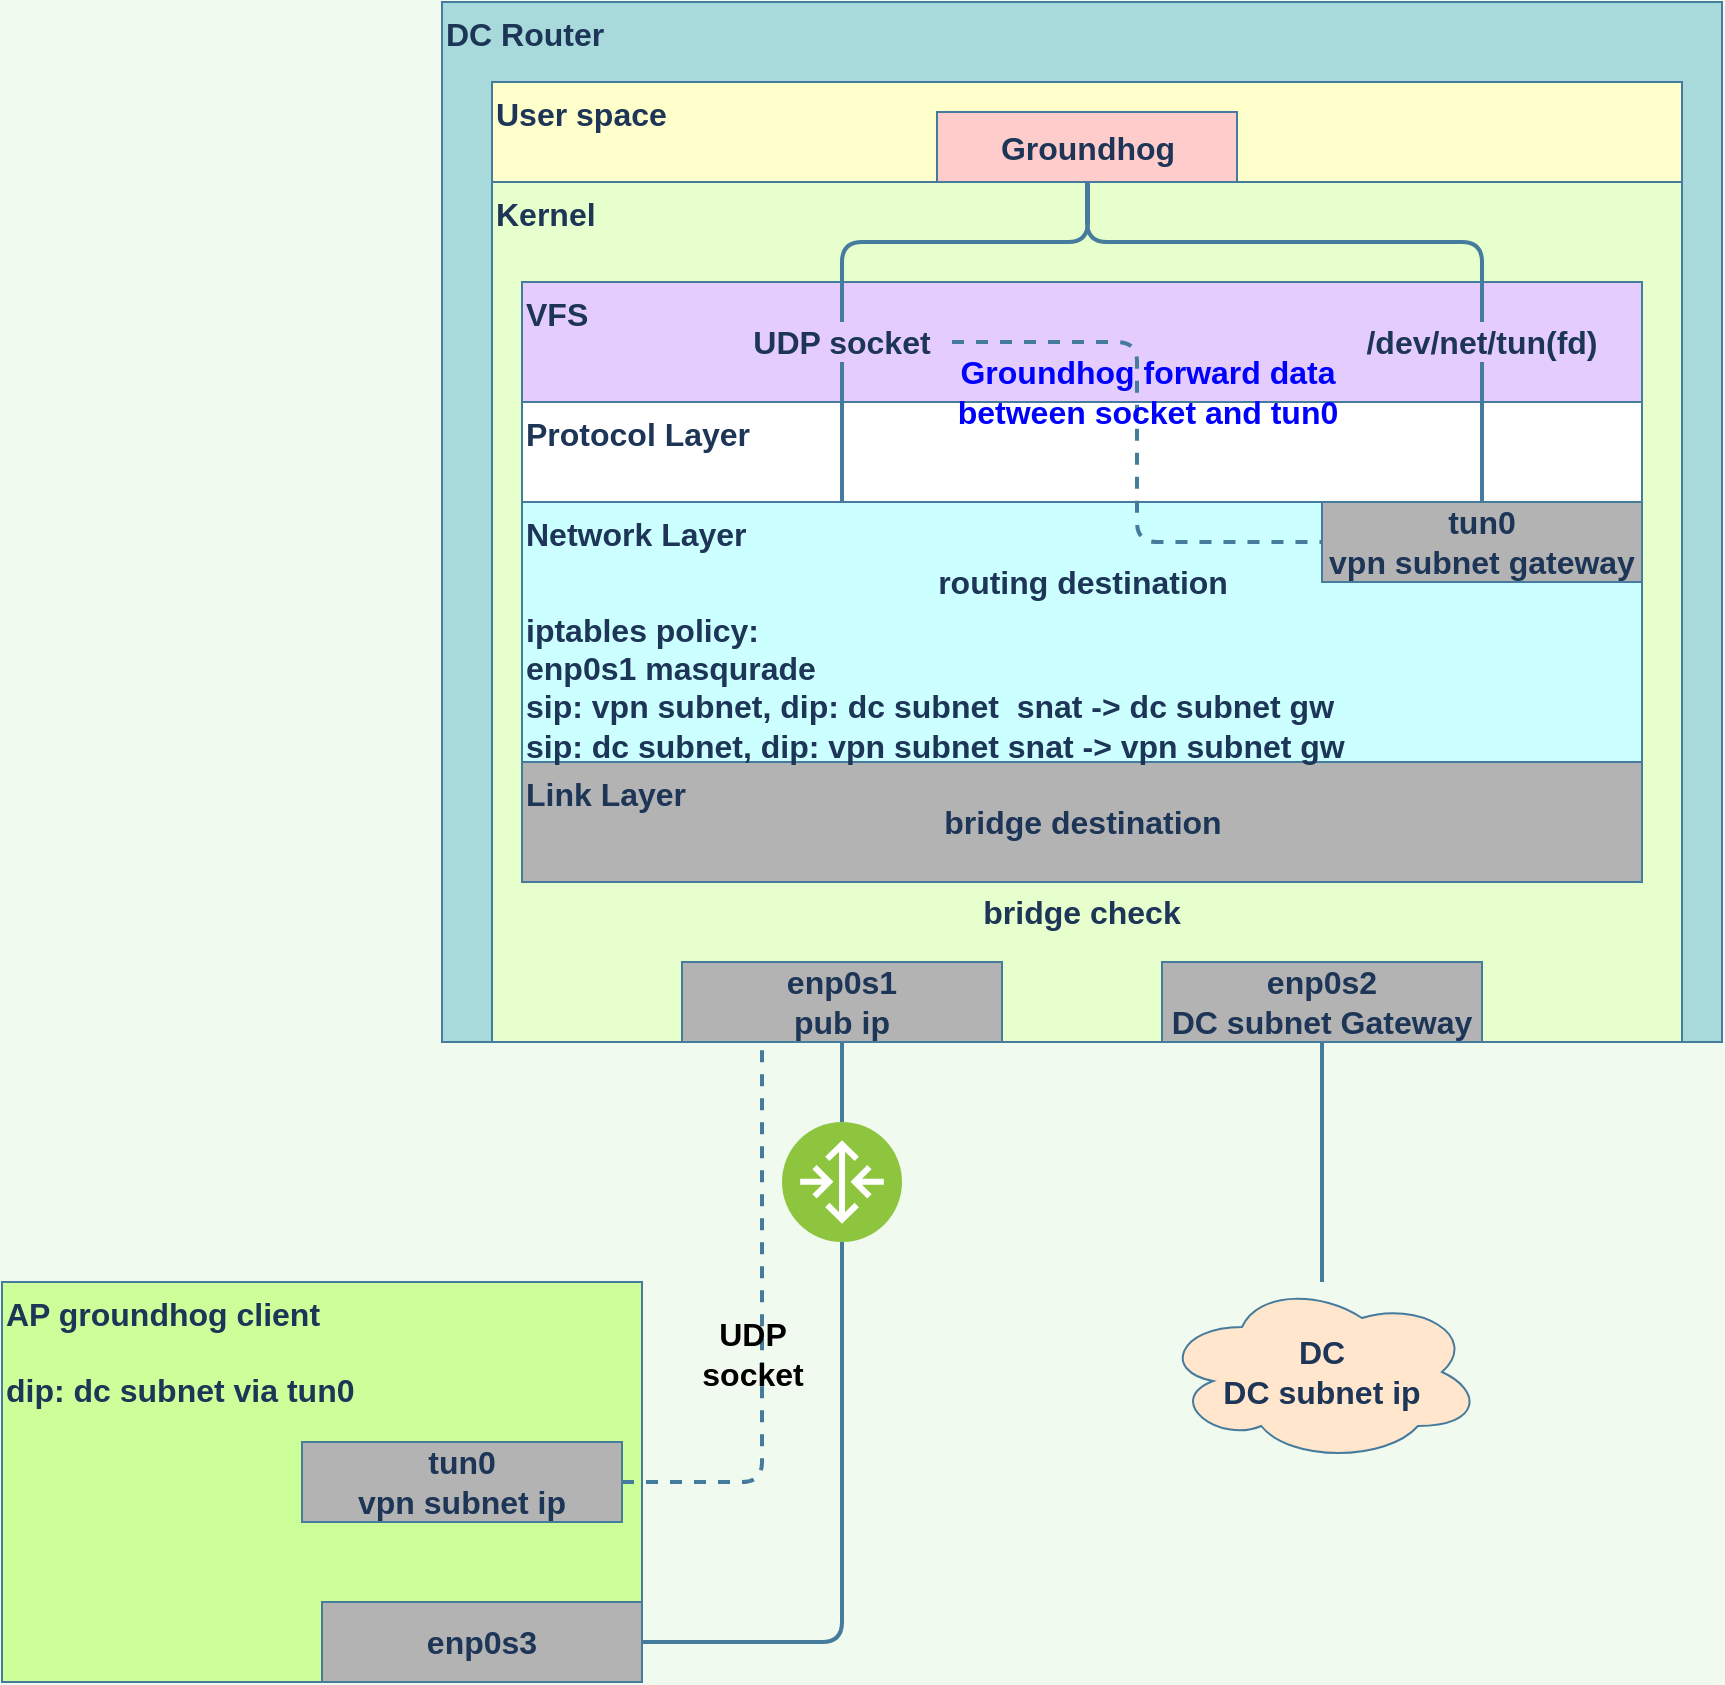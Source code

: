 <mxfile version="13.10.0" type="embed" pages="2">
    <diagram id="9XT3ygNG1vjvjne0kZYB" name="network topology">
        <mxGraphModel dx="868" dy="1708" grid="1" gridSize="10" guides="1" tooltips="1" connect="1" arrows="1" fold="1" page="1" pageScale="1" pageWidth="850" pageHeight="1100" background="#F1FAEE" math="0" shadow="0">
            <root>
                <mxCell id="0"/>
                <mxCell id="1" parent="0"/>
                <mxCell id="2" value="&lt;b style=&quot;text-align: center ; font-size: 16px&quot;&gt;DC Router&lt;/b&gt;" style="rounded=0;whiteSpace=wrap;html=1;sketch=0;strokeColor=#457B9D;fillColor=#A8DADC;fontColor=#1D3557;verticalAlign=top;align=left;" parent="1" vertex="1">
                    <mxGeometry x="400" y="-80" width="640" height="520" as="geometry"/>
                </mxCell>
                <mxCell id="31" value="&lt;font style=&quot;font-size: 16px&quot;&gt;&lt;b&gt;Kernel&lt;/b&gt;&lt;/font&gt;" style="rounded=0;whiteSpace=wrap;html=1;sketch=0;strokeColor=#457B9D;fontColor=#1D3557;fillColor=#E6FFCC;align=left;verticalAlign=top;" parent="1" vertex="1">
                    <mxGeometry x="425" y="10" width="595" height="430" as="geometry"/>
                </mxCell>
                <mxCell id="46" value="&lt;font style=&quot;font-size: 16px&quot;&gt;&lt;b&gt;Protocol Layer&lt;/b&gt;&lt;/font&gt;" style="rounded=0;whiteSpace=wrap;html=1;sketch=0;strokeColor=#457B9D;fontColor=#1D3557;align=left;verticalAlign=top;fillColor=#FFFFFF;" vertex="1" parent="1">
                    <mxGeometry x="440" y="120" width="560" height="50" as="geometry"/>
                </mxCell>
                <mxCell id="oHHUBTW3C_T3Oqk4Dv3I-44" value="" style="edgeStyle=orthogonalEdgeStyle;curved=0;rounded=1;sketch=0;orthogonalLoop=1;jettySize=auto;html=1;labelBackgroundColor=none;endArrow=none;endFill=0;strokeColor=#457B9D;strokeWidth=2;fillColor=#A8DADC;fontColor=#000000;" parent="1" source="7" target="39" edge="1">
                    <mxGeometry relative="1" as="geometry"/>
                </mxCell>
                <mxCell id="7" value="&lt;font style=&quot;font-size: 16px&quot;&gt;&lt;b&gt;enp0s1&lt;br&gt;pub ip&lt;br&gt;&lt;/b&gt;&lt;/font&gt;" style="rounded=0;whiteSpace=wrap;html=1;sketch=0;strokeColor=#457B9D;fontColor=#1D3557;fillColor=#B3B3B3;" parent="1" vertex="1">
                    <mxGeometry x="520" y="400" width="160" height="40" as="geometry"/>
                </mxCell>
                <mxCell id="13" style="edgeStyle=orthogonalEdgeStyle;curved=0;rounded=1;sketch=0;orthogonalLoop=1;jettySize=auto;html=1;exitX=0.5;exitY=1;exitDx=0;exitDy=0;strokeColor=#457B9D;fillColor=#A8DADC;fontColor=#1D3557;strokeWidth=2;endArrow=none;endFill=0;" parent="1" source="8" target="12" edge="1">
                    <mxGeometry relative="1" as="geometry"/>
                </mxCell>
                <mxCell id="8" value="&lt;font style=&quot;font-size: 16px&quot;&gt;&lt;b&gt;enp0s2&lt;br&gt;DC subnet Gateway&lt;br&gt;&lt;/b&gt;&lt;/font&gt;" style="rounded=0;whiteSpace=wrap;html=1;sketch=0;strokeColor=#457B9D;fontColor=#1D3557;fillColor=#B3B3B3;" parent="1" vertex="1">
                    <mxGeometry x="760" y="400" width="160" height="40" as="geometry"/>
                </mxCell>
                <mxCell id="9" value="&lt;font style=&quot;font-size: 16px&quot;&gt;&lt;b&gt;Link Layer&lt;/b&gt;&lt;/font&gt;" style="rounded=0;whiteSpace=wrap;html=1;sketch=0;strokeColor=#457B9D;fillColor=#B3B3B3;fontColor=#1D3557;align=left;verticalAlign=top;" parent="1" vertex="1">
                    <mxGeometry x="440" y="300" width="560" height="60" as="geometry"/>
                </mxCell>
                <mxCell id="12" value="&lt;b&gt;&lt;font style=&quot;font-size: 16px&quot;&gt;DC&lt;br&gt;DC subnet ip&lt;br&gt;&lt;/font&gt;&lt;/b&gt;" style="ellipse;shape=cloud;whiteSpace=wrap;html=1;rounded=0;sketch=0;strokeColor=#457B9D;fontColor=#1D3557;fillColor=#FFE6CC;" parent="1" vertex="1">
                    <mxGeometry x="760" y="560" width="160" height="90" as="geometry"/>
                </mxCell>
                <mxCell id="19" value="&lt;font style=&quot;font-size: 16px&quot;&gt;&lt;b&gt;bridge check&lt;/b&gt;&lt;/font&gt;" style="text;html=1;strokeColor=none;fillColor=none;align=center;verticalAlign=middle;whiteSpace=wrap;rounded=0;sketch=0;fontColor=#1D3557;" parent="1" vertex="1">
                    <mxGeometry x="655" y="360" width="130" height="30" as="geometry"/>
                </mxCell>
                <mxCell id="20" value="&lt;font&gt;&lt;b&gt;&lt;span style=&quot;font-size: 16px&quot;&gt;Network Layer&lt;/span&gt;&lt;br&gt;&lt;br&gt;&lt;br&gt;&lt;span style=&quot;font-size: 16px&quot;&gt;iptables policy:&lt;br&gt;enp0s1 masqurade&lt;br&gt;sip: vpn subnet, dip: dc subnet&amp;nbsp; snat -&amp;gt; dc subnet gw&lt;br&gt;sip: dc subnet, dip: vpn subnet snat -&amp;gt; vpn subnet gw&lt;br&gt;&lt;/span&gt;&lt;/b&gt;&lt;/font&gt;" style="rounded=0;whiteSpace=wrap;html=1;sketch=0;strokeColor=#457B9D;fontColor=#1D3557;fillColor=#CCFFFF;align=left;verticalAlign=top;" parent="1" vertex="1">
                    <mxGeometry x="440" y="170" width="560" height="130" as="geometry"/>
                </mxCell>
                <mxCell id="21" value="&lt;font style=&quot;font-size: 16px&quot;&gt;&lt;b&gt;bridge destination&lt;/b&gt;&lt;/font&gt;" style="text;html=1;strokeColor=none;fillColor=none;align=center;verticalAlign=middle;whiteSpace=wrap;rounded=0;sketch=0;fontColor=#1D3557;" parent="1" vertex="1">
                    <mxGeometry x="642.5" y="320" width="155" height="20" as="geometry"/>
                </mxCell>
                <mxCell id="22" value="&lt;font style=&quot;font-size: 16px&quot;&gt;&lt;b&gt;routing destination&lt;/b&gt;&lt;/font&gt;" style="text;html=1;strokeColor=none;fillColor=none;align=center;verticalAlign=middle;whiteSpace=wrap;rounded=0;sketch=0;fontColor=#1D3557;" parent="1" vertex="1">
                    <mxGeometry x="642.5" y="200" width="155" height="20" as="geometry"/>
                </mxCell>
                <mxCell id="23" value="&lt;font style=&quot;font-size: 16px&quot;&gt;&lt;b&gt;tun0&lt;br&gt;vpn subnet gateway&lt;br&gt;&lt;/b&gt;&lt;/font&gt;" style="rounded=0;whiteSpace=wrap;html=1;sketch=0;strokeColor=#457B9D;fontColor=#1D3557;fillColor=#B3B3B3;" parent="1" vertex="1">
                    <mxGeometry x="840" y="170" width="160" height="40" as="geometry"/>
                </mxCell>
                <mxCell id="32" value="&lt;font style=&quot;font-size: 16px&quot;&gt;&lt;b&gt;User space&lt;/b&gt;&lt;/font&gt;" style="rounded=0;whiteSpace=wrap;html=1;sketch=0;strokeColor=#457B9D;fontColor=#1D3557;align=left;verticalAlign=top;fillColor=#FFFFCC;" parent="1" vertex="1">
                    <mxGeometry x="425" y="-40" width="595" height="50" as="geometry"/>
                </mxCell>
                <mxCell id="36" style="edgeStyle=orthogonalEdgeStyle;curved=0;rounded=1;sketch=0;orthogonalLoop=1;jettySize=auto;html=1;exitX=0.5;exitY=1;exitDx=0;exitDy=0;strokeColor=#457B9D;fillColor=#A8DADC;fontColor=#1D3557;strokeWidth=2;endArrow=none;endFill=0;" parent="1" source="24" target="25" edge="1">
                    <mxGeometry relative="1" as="geometry">
                        <Array as="points">
                            <mxPoint x="723" y="80"/>
                            <mxPoint x="920" y="80"/>
                        </Array>
                    </mxGeometry>
                </mxCell>
                <mxCell id="33" value="&lt;font style=&quot;font-size: 16px&quot;&gt;&lt;b&gt;Groundhog&lt;/b&gt;&lt;/font&gt;" style="rounded=0;whiteSpace=wrap;html=1;sketch=0;strokeColor=#457B9D;fontColor=#1D3557;fillColor=#FFCCCC;" parent="1" vertex="1">
                    <mxGeometry x="647.5" y="-25" width="150" height="35" as="geometry"/>
                </mxCell>
                <mxCell id="37" value="&lt;font style=&quot;font-size: 16px&quot;&gt;&lt;b&gt;AP groundhog client&lt;br&gt;&lt;br&gt;dip: dc subnet via tun0&lt;br&gt;&lt;/b&gt;&lt;/font&gt;" style="rounded=0;whiteSpace=wrap;html=1;sketch=0;strokeColor=#457B9D;fontColor=#1D3557;align=left;verticalAlign=top;fillColor=#CCFF99;" parent="1" vertex="1">
                    <mxGeometry x="180" y="560" width="320" height="200" as="geometry"/>
                </mxCell>
                <mxCell id="43" style="edgeStyle=orthogonalEdgeStyle;curved=0;rounded=1;sketch=0;orthogonalLoop=1;jettySize=auto;html=1;exitX=1;exitY=0.5;exitDx=0;exitDy=0;entryX=0.25;entryY=1;entryDx=0;entryDy=0;strokeColor=#457B9D;fillColor=#A8DADC;fontColor=#1D3557;dashed=1;strokeWidth=2;endArrow=none;endFill=0;" parent="1" source="38" target="7" edge="1">
                    <mxGeometry relative="1" as="geometry"/>
                </mxCell>
                <mxCell id="44" value="&lt;font color=&quot;#000000&quot; style=&quot;font-size: 16px&quot;&gt;&lt;b&gt;UDP&lt;br&gt;socket&lt;br&gt;&lt;/b&gt;&lt;/font&gt;" style="edgeLabel;html=1;align=center;verticalAlign=middle;resizable=0;points=[];fontColor=#1D3557;labelBackgroundColor=none;" parent="43" vertex="1" connectable="0">
                    <mxGeometry x="-0.076" y="5" relative="1" as="geometry">
                        <mxPoint as="offset"/>
                    </mxGeometry>
                </mxCell>
                <mxCell id="38" value="&lt;font style=&quot;font-size: 16px&quot;&gt;&lt;b&gt;tun0&lt;br&gt;vpn subnet ip&lt;br&gt;&lt;/b&gt;&lt;/font&gt;" style="rounded=0;whiteSpace=wrap;html=1;sketch=0;strokeColor=#457B9D;fontColor=#1D3557;fillColor=#B3B3B3;" parent="1" vertex="1">
                    <mxGeometry x="330" y="640" width="160" height="40" as="geometry"/>
                </mxCell>
                <mxCell id="42" style="edgeStyle=orthogonalEdgeStyle;curved=0;rounded=1;sketch=0;orthogonalLoop=1;jettySize=auto;html=1;exitX=0.5;exitY=0;exitDx=0;exitDy=0;strokeColor=#457B9D;fillColor=#A8DADC;fontColor=#1D3557;strokeWidth=2;endArrow=none;endFill=0;" parent="1" source="39" target="7" edge="1">
                    <mxGeometry relative="1" as="geometry"/>
                </mxCell>
                <mxCell id="39" value="" style="aspect=fixed;perimeter=ellipsePerimeter;html=1;align=center;shadow=0;dashed=0;fontColor=#4277BB;labelBackgroundColor=#ffffff;fontSize=12;spacingTop=3;image;image=img/lib/ibm/vpc/Router.svg;rounded=0;sketch=0;strokeColor=#457B9D;fillColor=#CCFF99;" parent="1" vertex="1">
                    <mxGeometry x="570" y="480" width="60" height="60" as="geometry"/>
                </mxCell>
                <mxCell id="41" style="edgeStyle=orthogonalEdgeStyle;curved=0;rounded=1;sketch=0;orthogonalLoop=1;jettySize=auto;html=1;exitX=1;exitY=0.5;exitDx=0;exitDy=0;strokeColor=#457B9D;fillColor=#A8DADC;fontColor=#1D3557;strokeWidth=2;endArrow=none;endFill=0;" parent="1" source="40" target="39" edge="1">
                    <mxGeometry relative="1" as="geometry"/>
                </mxCell>
                <mxCell id="40" value="&lt;font style=&quot;font-size: 16px&quot;&gt;&lt;b&gt;enp0s3&lt;br&gt;&lt;/b&gt;&lt;/font&gt;" style="rounded=0;whiteSpace=wrap;html=1;sketch=0;strokeColor=#457B9D;fontColor=#1D3557;fillColor=#B3B3B3;" parent="1" vertex="1">
                    <mxGeometry x="340" y="720" width="160" height="40" as="geometry"/>
                </mxCell>
                <mxCell id="24" value="&lt;font style=&quot;font-size: 16px&quot;&gt;&lt;b&gt;VFS&lt;/b&gt;&lt;/font&gt;" style="rounded=0;whiteSpace=wrap;html=1;sketch=0;strokeColor=#457B9D;fontColor=#1D3557;align=left;verticalAlign=top;fillColor=#E5CCFF;" parent="1" vertex="1">
                    <mxGeometry x="440" y="60" width="560" height="60" as="geometry"/>
                </mxCell>
                <mxCell id="34" value="&lt;font style=&quot;font-size: 16px&quot;&gt;&lt;b&gt;UDP socket&lt;/b&gt;&lt;/font&gt;" style="text;html=1;strokeColor=none;fillColor=none;align=center;verticalAlign=middle;whiteSpace=wrap;rounded=0;sketch=0;fontColor=#1D3557;" parent="1" vertex="1">
                    <mxGeometry x="545" y="80" width="110" height="20" as="geometry"/>
                </mxCell>
                <mxCell id="25" value="&lt;font style=&quot;font-size: 16px&quot;&gt;&lt;b&gt;/dev/net/tun(fd)&lt;/b&gt;&lt;/font&gt;" style="text;html=1;strokeColor=none;fillColor=none;align=center;verticalAlign=middle;whiteSpace=wrap;rounded=0;sketch=0;fontColor=#1D3557;" parent="1" vertex="1">
                    <mxGeometry x="855" y="80" width="130" height="20" as="geometry"/>
                </mxCell>
                <mxCell id="oHHUBTW3C_T3Oqk4Dv3I-50" style="edgeStyle=orthogonalEdgeStyle;curved=0;rounded=1;sketch=0;orthogonalLoop=1;jettySize=auto;html=1;exitX=1;exitY=0.5;exitDx=0;exitDy=0;entryX=0;entryY=0.5;entryDx=0;entryDy=0;labelBackgroundColor=none;endArrow=none;endFill=0;strokeColor=#457B9D;strokeWidth=2;fillColor=#A8DADC;fontColor=#000000;dashed=1;" parent="1" source="34" target="23" edge="1">
                    <mxGeometry relative="1" as="geometry"/>
                </mxCell>
                <mxCell id="oHHUBTW3C_T3Oqk4Dv3I-47" style="edgeStyle=orthogonalEdgeStyle;curved=0;rounded=1;sketch=0;orthogonalLoop=1;jettySize=auto;html=1;exitX=0.5;exitY=1;exitDx=0;exitDy=0;labelBackgroundColor=none;endArrow=none;endFill=0;strokeColor=#457B9D;strokeWidth=2;fillColor=#A8DADC;fontColor=#000000;" parent="1" source="34" target="20" edge="1">
                    <mxGeometry relative="1" as="geometry">
                        <Array as="points">
                            <mxPoint x="600" y="170"/>
                            <mxPoint x="600" y="170"/>
                        </Array>
                    </mxGeometry>
                </mxCell>
                <mxCell id="oHHUBTW3C_T3Oqk4Dv3I-46" style="edgeStyle=orthogonalEdgeStyle;curved=0;rounded=1;sketch=0;orthogonalLoop=1;jettySize=auto;html=1;exitX=0.5;exitY=0;exitDx=0;exitDy=0;entryX=0.5;entryY=1;entryDx=0;entryDy=0;labelBackgroundColor=none;endArrow=none;endFill=0;strokeColor=#457B9D;strokeWidth=2;fillColor=#A8DADC;fontColor=#000000;" parent="1" source="23" target="25" edge="1">
                    <mxGeometry relative="1" as="geometry"/>
                </mxCell>
                <mxCell id="35" style="edgeStyle=orthogonalEdgeStyle;curved=0;rounded=1;sketch=0;orthogonalLoop=1;jettySize=auto;html=1;strokeColor=#457B9D;fillColor=#A8DADC;fontColor=#1D3557;strokeWidth=2;endArrow=none;endFill=0;" parent="1" target="34" edge="1">
                    <mxGeometry relative="1" as="geometry">
                        <Array as="points">
                            <mxPoint x="723" y="40"/>
                            <mxPoint x="600" y="40"/>
                        </Array>
                        <mxPoint x="723" y="10" as="sourcePoint"/>
                    </mxGeometry>
                </mxCell>
                <mxCell id="45" style="edgeStyle=orthogonalEdgeStyle;curved=0;rounded=1;sketch=0;orthogonalLoop=1;jettySize=auto;html=1;exitX=0.5;exitY=1;exitDx=0;exitDy=0;strokeColor=#457B9D;fillColor=#A8DADC;fontColor=#1D3557;strokeWidth=2;endArrow=none;endFill=0;entryX=0.5;entryY=0;entryDx=0;entryDy=0;" edge="1" parent="1" source="33" target="25">
                    <mxGeometry relative="1" as="geometry">
                        <Array as="points">
                            <mxPoint x="723" y="40"/>
                            <mxPoint x="920" y="40"/>
                        </Array>
                        <mxPoint x="722.5" y="10" as="sourcePoint"/>
                        <mxPoint x="920" y="110" as="targetPoint"/>
                    </mxGeometry>
                </mxCell>
                <mxCell id="oHHUBTW3C_T3Oqk4Dv3I-52" value="&lt;font style=&quot;font-size: 16px&quot; color=&quot;#0000ff&quot;&gt;&lt;b&gt;Groundhog forward data between socket and tun0&lt;/b&gt;&lt;/font&gt;" style="text;html=1;fillColor=none;align=center;verticalAlign=middle;whiteSpace=wrap;rounded=0;sketch=0;fontColor=#000000;" parent="1" vertex="1">
                    <mxGeometry x="647.5" y="80" width="210" height="70" as="geometry"/>
                </mxCell>
            </root>
        </mxGraphModel>
    </diagram>
    <diagram id="qrd_Wx92Hdg8H5L7MCi2" name="protocol">
        <mxGraphModel dx="868" dy="608" grid="1" gridSize="10" guides="1" tooltips="1" connect="1" arrows="1" fold="1" page="1" pageScale="1" pageWidth="850" pageHeight="1100" background="#F1FAEE" math="0" shadow="0">
            <root>
                <mxCell id="mP5egnpstgcwZ81Y0YLI-0"/>
                <mxCell id="mP5egnpstgcwZ81Y0YLI-1" parent="mP5egnpstgcwZ81Y0YLI-0"/>
                <mxCell id="mP5egnpstgcwZ81Y0YLI-11" value="&lt;font style=&quot;font-size: 16px&quot;&gt;&lt;b&gt;FLAG&lt;br&gt;1 octets&lt;/b&gt;&lt;/font&gt;" style="rounded=0;whiteSpace=wrap;html=1;sketch=0;strokeColor=#457B9D;fontColor=#000000;fillColor=#FFCCCC;" parent="mP5egnpstgcwZ81Y0YLI-1" vertex="1">
                    <mxGeometry width="120" height="40" as="geometry"/>
                </mxCell>
                <mxCell id="mP5egnpstgcwZ81Y0YLI-12" value="&lt;font style=&quot;font-size: 16px&quot;&gt;&lt;b&gt;INDEX&lt;br&gt;1 octets&lt;/b&gt;&lt;/font&gt;&lt;span style=&quot;color: rgba(0 , 0 , 0 , 0) ; font-family: monospace ; font-size: 0px&quot;&gt;%3CmxGraphModel%3E%3Croot%3E%3CmxCell%20id%3D%220%22%2F%3E%3CmxCell%20id%3D%221%22%20parent%3D%220%22%2F%3E%3CmxCell%20id%3D%222%22%20value%3D%22%26lt%3Bfont%20style%3D%26quot%3Bfont-size%3A%2016px%26quot%3B%26gt%3B%26lt%3Bb%26gt%3BFLG%26lt%3Bbr%26gt%3B1%20octets%26lt%3B%2Fb%26gt%3B%26lt%3B%2Ffont%26gt%3B%22%20style%3D%22rounded%3D0%3BwhiteSpace%3Dwrap%3Bhtml%3D1%3Bsketch%3D0%3BstrokeColor%3D%23457B9D%3BfillColor%3D%23A8DADC%3BfontColor%3D%23000000%3B%22%20vertex%3D%221%22%20parent%3D%221%22%3E%3CmxGeometry%20width%3D%22120%22%20height%3D%2240%22%20as%3D%22geometry%22%2F%3E%3C%2FmxCell%3E%3C%2Froot%3E%3C%2FmxGraphModel%3E&lt;/span&gt;" style="rounded=0;whiteSpace=wrap;html=1;sketch=0;strokeColor=#457B9D;fontColor=#000000;fillColor=#FFFFCC;" parent="mP5egnpstgcwZ81Y0YLI-1" vertex="1">
                    <mxGeometry x="120" width="120" height="40" as="geometry"/>
                </mxCell>
                <mxCell id="mP5egnpstgcwZ81Y0YLI-13" value="&lt;font style=&quot;font-size: 16px&quot;&gt;&lt;b&gt;LENGTH&lt;br&gt;2 octets&lt;/b&gt;&lt;/font&gt;&lt;span style=&quot;color: rgba(0 , 0 , 0 , 0) ; font-family: monospace ; font-size: 0px&quot;&gt;%3CmxGraphModel%3E%3Croot%3E%3CmxCell%20id%3D%220%22%2F%3E%3CmxCell%20id%3D%221%22%20parent%3D%220%22%2F%3E%3CmxCell%20id%3D%222%22%20value%3D%22%26lt%3Bfont%20style%3D%26quot%3Bfont-size%3A%2016px%26quot%3B%26gt%3B%26lt%3Bb%26gt%3BFLG%26lt%3Bbr%26gt%3B1%20octets%26lt%3B%2Fb%26gt%3B%26lt%3B%2Ffont%26gt%3B%22%20style%3D%22rounded%3D0%3BwhiteSpace%3Dwrap%3Bhtml%3D1%3Bsketch%3D0%3BstrokeColor%3D%23457B9D%3BfillColor%3D%23A8DADC%3BfontColor%3D%23000000%3B%22%20vertex%3D%221%22%20parent%3D%221%22%3E%3CmxGeometry%20width%3D%22120%22%20height%3D%2240%22%20as%3D%22geometry%22%2F%3E%3C%2FmxCell%3E%3C%2Froot%3E%3C%2FmxGraphModel%3E&lt;/span&gt;" style="rounded=0;whiteSpace=wrap;html=1;sketch=0;strokeColor=#457B9D;fontColor=#000000;fillColor=#CCFFCC;" parent="mP5egnpstgcwZ81Y0YLI-1" vertex="1">
                    <mxGeometry x="240" width="240" height="40" as="geometry"/>
                </mxCell>
                <mxCell id="mP5egnpstgcwZ81Y0YLI-14" value="&lt;span style=&quot;font-size: 16px&quot;&gt;&lt;b&gt;PAYLOAD(1~1468 octets)&lt;/b&gt;&lt;/span&gt;" style="rounded=0;whiteSpace=wrap;html=1;sketch=0;strokeColor=#457B9D;fillColor=#A8DADC;fontColor=#000000;" parent="mP5egnpstgcwZ81Y0YLI-1" vertex="1">
                    <mxGeometry x="480" width="240" height="40" as="geometry"/>
                </mxCell>
                <mxCell id="mP5egnpstgcwZ81Y0YLI-15" value="&lt;ul&gt;&lt;li&gt;&lt;font style=&quot;font-size: 16px&quot;&gt;&lt;b&gt;FLAG 数据包类型，包括（HEART，AUTH，DATA）。不同类型对应不同的package handler&lt;/b&gt;&lt;/font&gt;&lt;/li&gt;&lt;li&gt;&lt;font style=&quot;font-size: 16px&quot;&gt;&lt;b&gt;INDEX 分片序号，从0x00～0xFF依次递增，最多支持256个分片。0xFF代表最后一个分片，如果index不是0xFF将数据包payload放入接收buf，直至收到0xFF的分片后将所有的数据合并并尝试解密。如果解密失败（有分片数据包丢失或乱序）将buf中数据都丢弃。&lt;/b&gt;&lt;/font&gt;&lt;/li&gt;&lt;li&gt;&lt;font style=&quot;font-size: 16px&quot;&gt;&lt;b&gt;LENGTH payload的长度&lt;/b&gt;&lt;/font&gt;&lt;/li&gt;&lt;li&gt;&lt;font style=&quot;font-size: 16px&quot;&gt;&lt;b&gt;PAYLOAD 数据1～1468字节（1500 - 20 -8 - 4）&lt;/b&gt;&lt;/font&gt;&lt;/li&gt;&lt;/ul&gt;" style="rounded=0;whiteSpace=wrap;html=1;sketch=0;strokeColor=#457B9D;fontColor=#000000;fillColor=#FFFFFF;align=left;verticalAlign=top;" parent="mP5egnpstgcwZ81Y0YLI-1" vertex="1">
                    <mxGeometry y="80" width="720" height="160" as="geometry"/>
                </mxCell>
            </root>
        </mxGraphModel>
    </diagram>
</mxfile>
